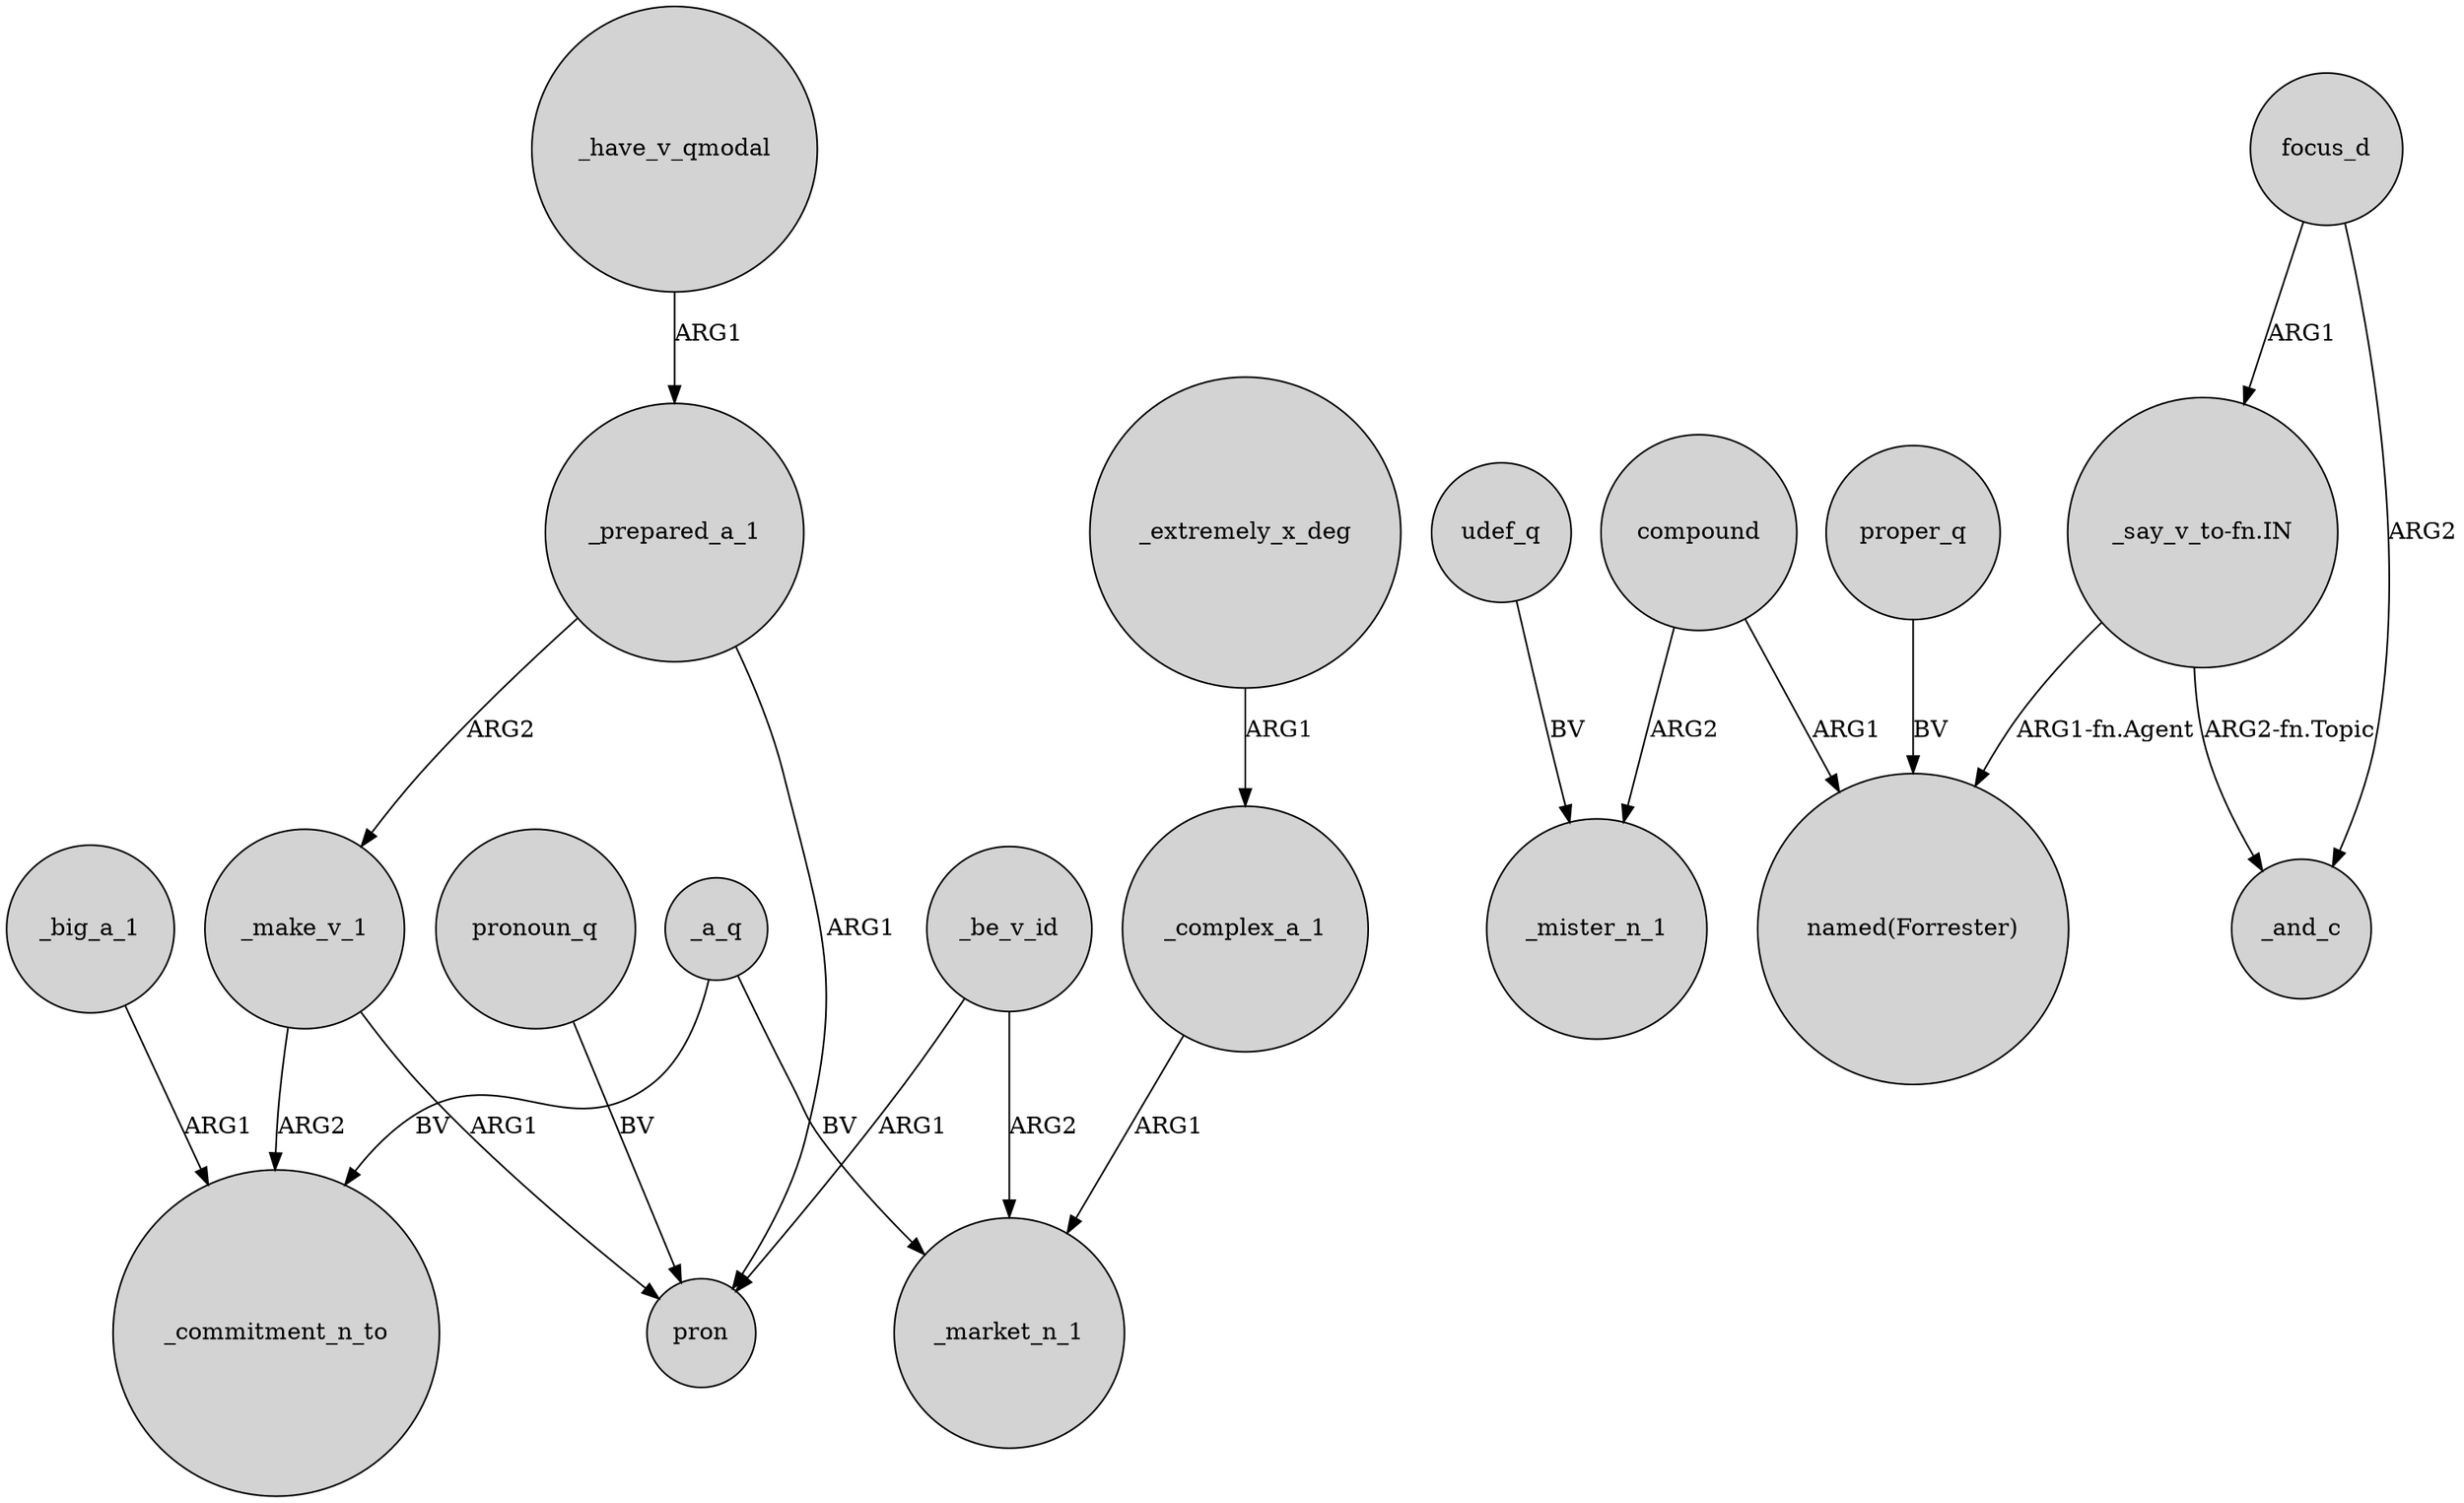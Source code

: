 digraph {
	node [shape=circle style=filled]
	_make_v_1 -> _commitment_n_to [label=ARG2]
	proper_q -> "named(Forrester)" [label=BV]
	_prepared_a_1 -> pron [label=ARG1]
	_extremely_x_deg -> _complex_a_1 [label=ARG1]
	_have_v_qmodal -> _prepared_a_1 [label=ARG1]
	compound -> _mister_n_1 [label=ARG2]
	udef_q -> _mister_n_1 [label=BV]
	compound -> "named(Forrester)" [label=ARG1]
	_be_v_id -> pron [label=ARG1]
	focus_d -> _and_c [label=ARG2]
	_a_q -> _commitment_n_to [label=BV]
	_prepared_a_1 -> _make_v_1 [label=ARG2]
	_complex_a_1 -> _market_n_1 [label=ARG1]
	pronoun_q -> pron [label=BV]
	_be_v_id -> _market_n_1 [label=ARG2]
	"_say_v_to-fn.IN" -> "named(Forrester)" [label="ARG1-fn.Agent"]
	_make_v_1 -> pron [label=ARG1]
	"_say_v_to-fn.IN" -> _and_c [label="ARG2-fn.Topic"]
	_a_q -> _market_n_1 [label=BV]
	_big_a_1 -> _commitment_n_to [label=ARG1]
	focus_d -> "_say_v_to-fn.IN" [label=ARG1]
}
